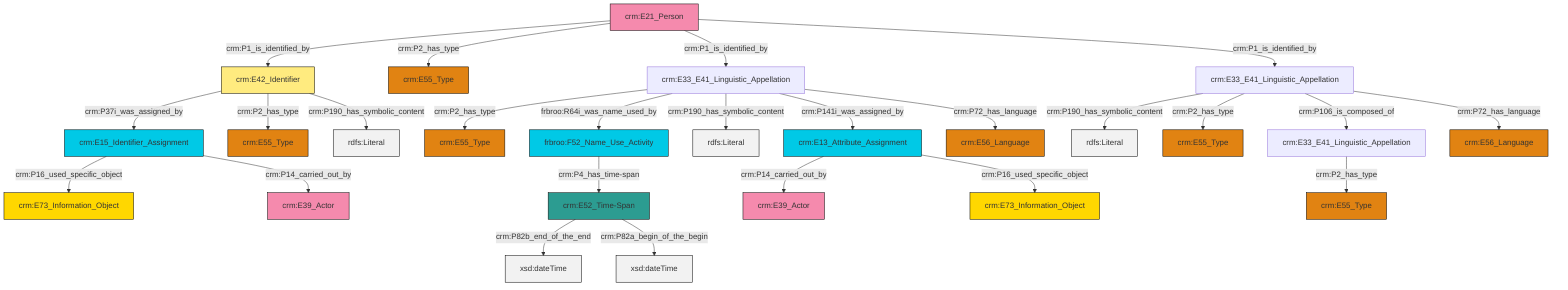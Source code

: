 graph TD
classDef Literal fill:#f2f2f2,stroke:#000000;
classDef CRM_Entity fill:#FFFFFF,stroke:#000000;
classDef Temporal_Entity fill:#00C9E6, stroke:#000000;
classDef Type fill:#E18312, stroke:#000000;
classDef Time-Span fill:#2C9C91, stroke:#000000;
classDef Appellation fill:#FFEB7F, stroke:#000000;
classDef Place fill:#008836, stroke:#000000;
classDef Persistent_Item fill:#B266B2, stroke:#000000;
classDef Conceptual_Object fill:#FFD700, stroke:#000000;
classDef Physical_Thing fill:#D2B48C, stroke:#000000;
classDef Actor fill:#f58aad, stroke:#000000;
classDef PC_Classes fill:#4ce600, stroke:#000000;
classDef Multi fill:#cccccc,stroke:#000000;

8["crm:E33_E41_Linguistic_Appellation"]:::Default -->|crm:P2_has_type| 0["crm:E55_Type"]:::Type
9["crm:E21_Person"]:::Actor -->|crm:P1_is_identified_by| 10["crm:E42_Identifier"]:::Appellation
11["crm:E33_E41_Linguistic_Appellation"]:::Default -->|crm:P190_has_symbolic_content| 12[rdfs:Literal]:::Literal
11["crm:E33_E41_Linguistic_Appellation"]:::Default -->|crm:P2_has_type| 2["crm:E55_Type"]:::Type
11["crm:E33_E41_Linguistic_Appellation"]:::Default -->|crm:P106_is_composed_of| 13["crm:E33_E41_Linguistic_Appellation"]:::Default
9["crm:E21_Person"]:::Actor -->|crm:P2_has_type| 17["crm:E55_Type"]:::Type
9["crm:E21_Person"]:::Actor -->|crm:P1_is_identified_by| 8["crm:E33_E41_Linguistic_Appellation"]:::Default
10["crm:E42_Identifier"]:::Appellation -->|crm:P37i_was_assigned_by| 22["crm:E15_Identifier_Assignment"]:::Temporal_Entity
30["frbroo:F52_Name_Use_Activity"]:::Temporal_Entity -->|crm:P4_has_time-span| 31["crm:E52_Time-Span"]:::Time-Span
31["crm:E52_Time-Span"]:::Time-Span -->|crm:P82b_end_of_the_end| 32[xsd:dateTime]:::Literal
8["crm:E33_E41_Linguistic_Appellation"]:::Default -->|frbroo:R64i_was_name_used_by| 30["frbroo:F52_Name_Use_Activity"]:::Temporal_Entity
31["crm:E52_Time-Span"]:::Time-Span -->|crm:P82a_begin_of_the_begin| 36[xsd:dateTime]:::Literal
10["crm:E42_Identifier"]:::Appellation -->|crm:P2_has_type| 15["crm:E55_Type"]:::Type
10["crm:E42_Identifier"]:::Appellation -->|crm:P190_has_symbolic_content| 39[rdfs:Literal]:::Literal
8["crm:E33_E41_Linguistic_Appellation"]:::Default -->|crm:P190_has_symbolic_content| 40[rdfs:Literal]:::Literal
23["crm:E13_Attribute_Assignment"]:::Temporal_Entity -->|crm:P14_carried_out_by| 28["crm:E39_Actor"]:::Actor
22["crm:E15_Identifier_Assignment"]:::Temporal_Entity -->|crm:P16_used_specific_object| 18["crm:E73_Information_Object"]:::Conceptual_Object
11["crm:E33_E41_Linguistic_Appellation"]:::Default -->|crm:P72_has_language| 37["crm:E56_Language"]:::Type
8["crm:E33_E41_Linguistic_Appellation"]:::Default -->|crm:P141i_was_assigned_by| 23["crm:E13_Attribute_Assignment"]:::Temporal_Entity
9["crm:E21_Person"]:::Actor -->|crm:P1_is_identified_by| 11["crm:E33_E41_Linguistic_Appellation"]:::Default
13["crm:E33_E41_Linguistic_Appellation"]:::Default -->|crm:P2_has_type| 26["crm:E55_Type"]:::Type
22["crm:E15_Identifier_Assignment"]:::Temporal_Entity -->|crm:P14_carried_out_by| 6["crm:E39_Actor"]:::Actor
23["crm:E13_Attribute_Assignment"]:::Temporal_Entity -->|crm:P16_used_specific_object| 34["crm:E73_Information_Object"]:::Conceptual_Object
8["crm:E33_E41_Linguistic_Appellation"]:::Default -->|crm:P72_has_language| 4["crm:E56_Language"]:::Type